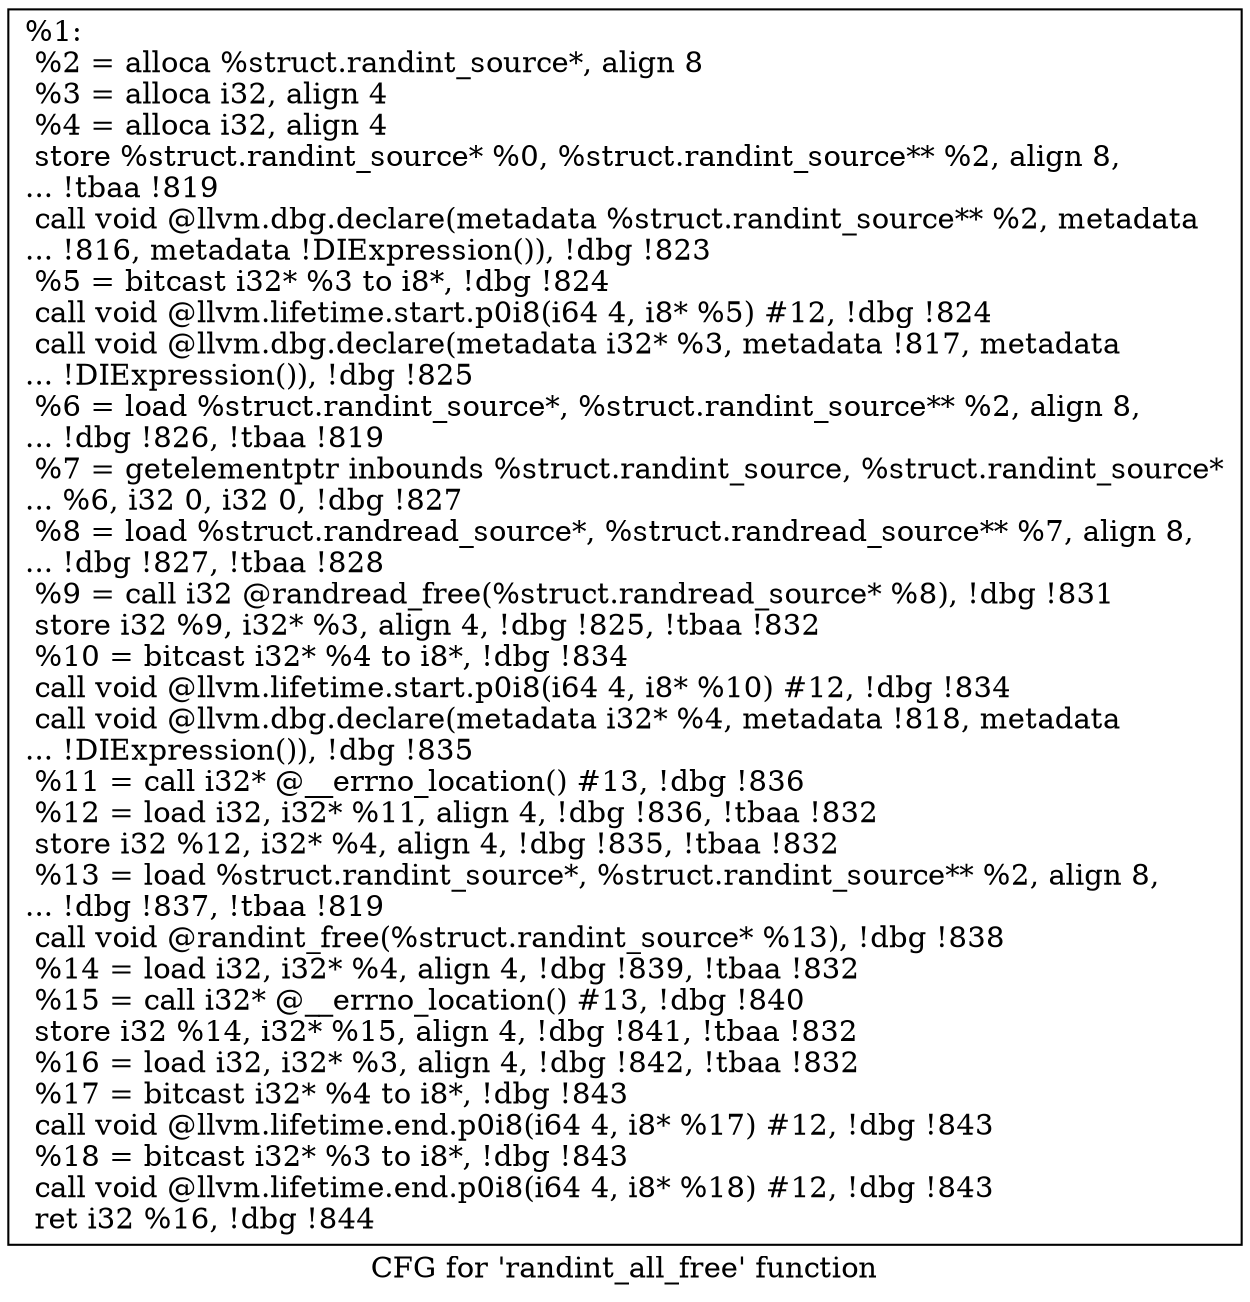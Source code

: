 digraph "CFG for 'randint_all_free' function" {
	label="CFG for 'randint_all_free' function";

	Node0x1428d70 [shape=record,label="{%1:\l  %2 = alloca %struct.randint_source*, align 8\l  %3 = alloca i32, align 4\l  %4 = alloca i32, align 4\l  store %struct.randint_source* %0, %struct.randint_source** %2, align 8,\l... !tbaa !819\l  call void @llvm.dbg.declare(metadata %struct.randint_source** %2, metadata\l... !816, metadata !DIExpression()), !dbg !823\l  %5 = bitcast i32* %3 to i8*, !dbg !824\l  call void @llvm.lifetime.start.p0i8(i64 4, i8* %5) #12, !dbg !824\l  call void @llvm.dbg.declare(metadata i32* %3, metadata !817, metadata\l... !DIExpression()), !dbg !825\l  %6 = load %struct.randint_source*, %struct.randint_source** %2, align 8,\l... !dbg !826, !tbaa !819\l  %7 = getelementptr inbounds %struct.randint_source, %struct.randint_source*\l... %6, i32 0, i32 0, !dbg !827\l  %8 = load %struct.randread_source*, %struct.randread_source** %7, align 8,\l... !dbg !827, !tbaa !828\l  %9 = call i32 @randread_free(%struct.randread_source* %8), !dbg !831\l  store i32 %9, i32* %3, align 4, !dbg !825, !tbaa !832\l  %10 = bitcast i32* %4 to i8*, !dbg !834\l  call void @llvm.lifetime.start.p0i8(i64 4, i8* %10) #12, !dbg !834\l  call void @llvm.dbg.declare(metadata i32* %4, metadata !818, metadata\l... !DIExpression()), !dbg !835\l  %11 = call i32* @__errno_location() #13, !dbg !836\l  %12 = load i32, i32* %11, align 4, !dbg !836, !tbaa !832\l  store i32 %12, i32* %4, align 4, !dbg !835, !tbaa !832\l  %13 = load %struct.randint_source*, %struct.randint_source** %2, align 8,\l... !dbg !837, !tbaa !819\l  call void @randint_free(%struct.randint_source* %13), !dbg !838\l  %14 = load i32, i32* %4, align 4, !dbg !839, !tbaa !832\l  %15 = call i32* @__errno_location() #13, !dbg !840\l  store i32 %14, i32* %15, align 4, !dbg !841, !tbaa !832\l  %16 = load i32, i32* %3, align 4, !dbg !842, !tbaa !832\l  %17 = bitcast i32* %4 to i8*, !dbg !843\l  call void @llvm.lifetime.end.p0i8(i64 4, i8* %17) #12, !dbg !843\l  %18 = bitcast i32* %3 to i8*, !dbg !843\l  call void @llvm.lifetime.end.p0i8(i64 4, i8* %18) #12, !dbg !843\l  ret i32 %16, !dbg !844\l}"];
}
